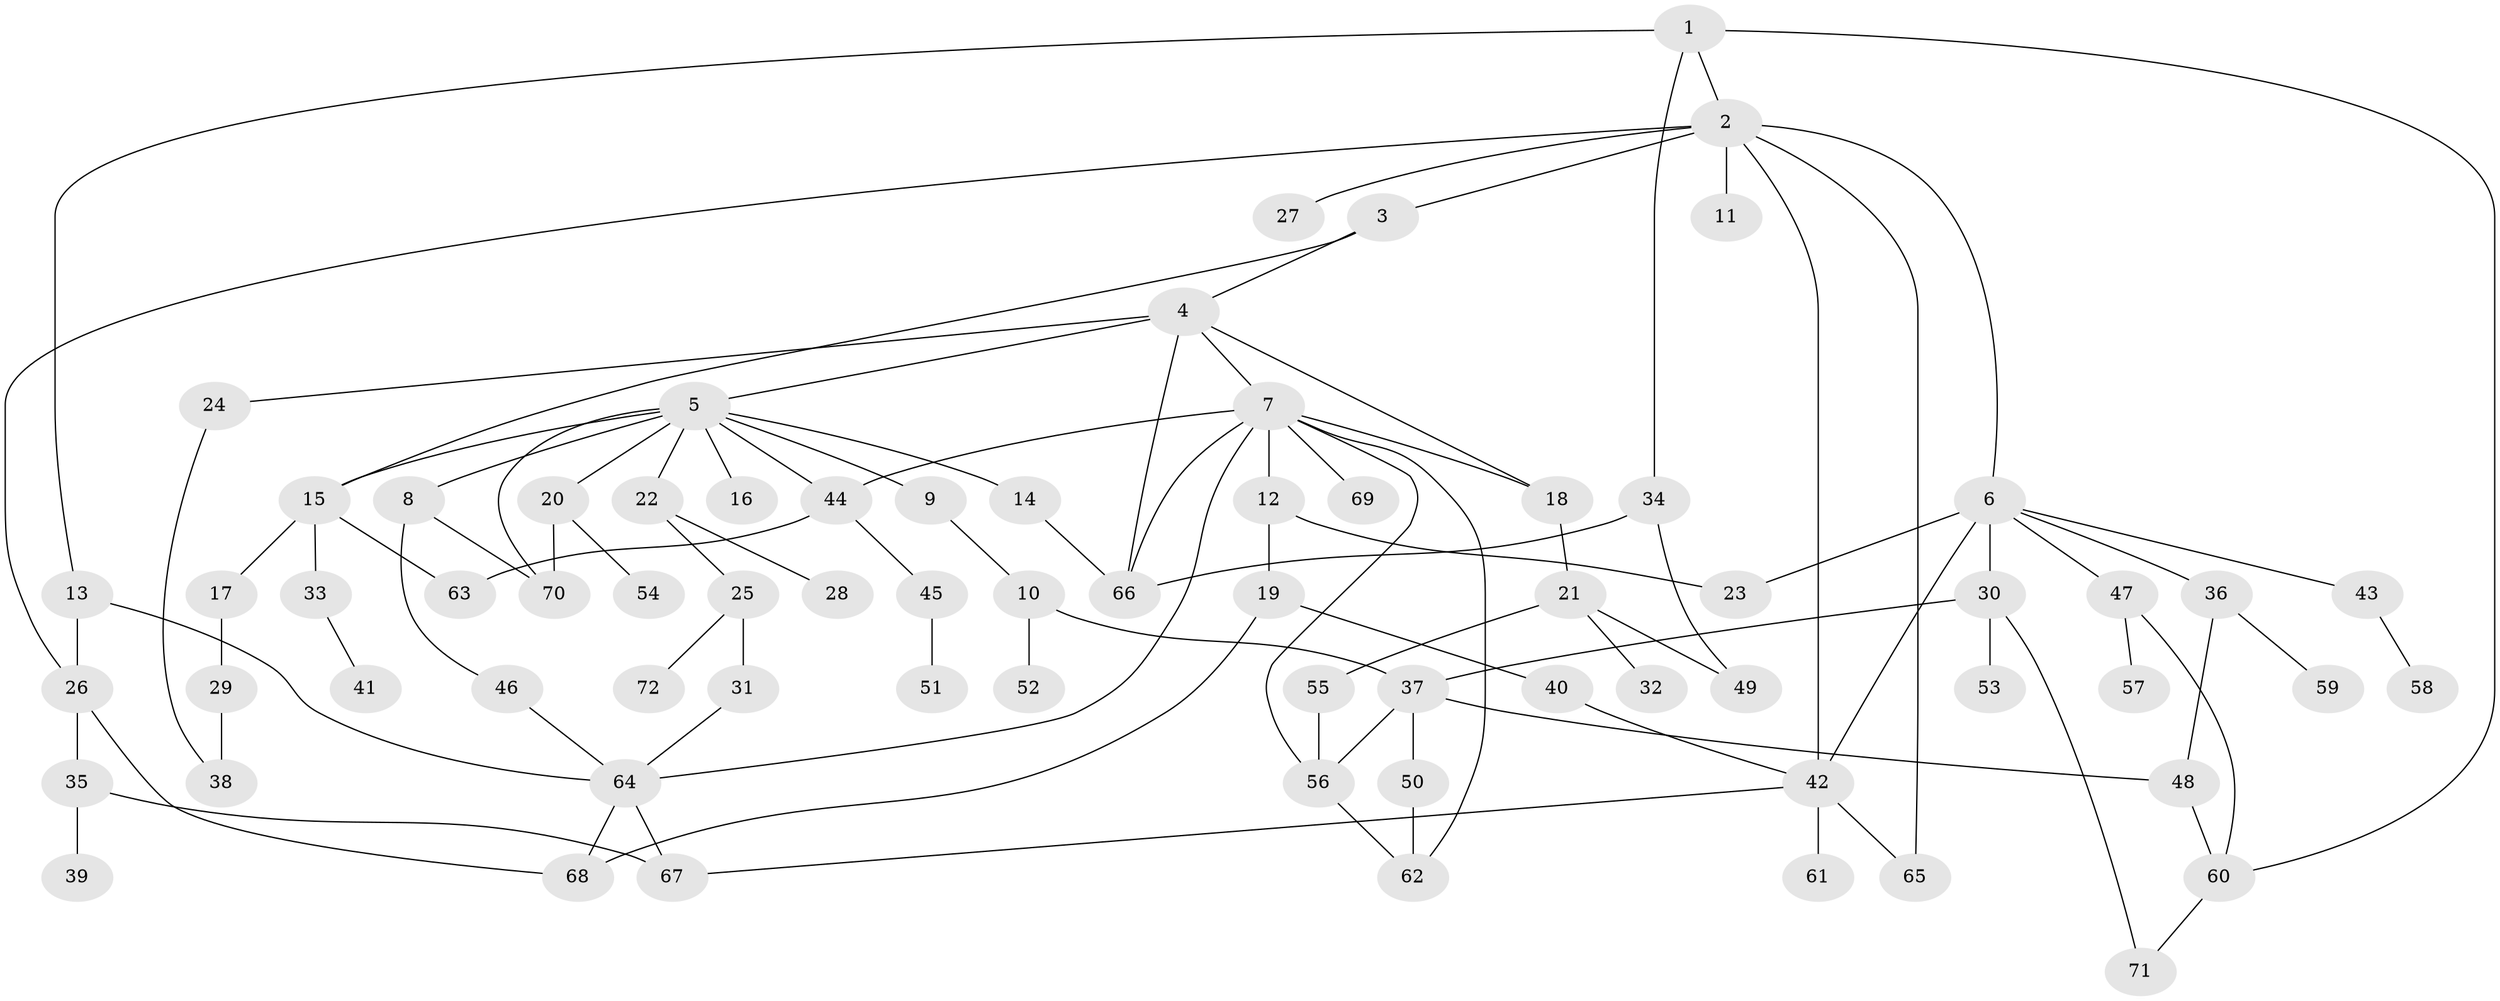 // Generated by graph-tools (version 1.1) at 2025/49/03/09/25 03:49:23]
// undirected, 72 vertices, 103 edges
graph export_dot {
graph [start="1"]
  node [color=gray90,style=filled];
  1;
  2;
  3;
  4;
  5;
  6;
  7;
  8;
  9;
  10;
  11;
  12;
  13;
  14;
  15;
  16;
  17;
  18;
  19;
  20;
  21;
  22;
  23;
  24;
  25;
  26;
  27;
  28;
  29;
  30;
  31;
  32;
  33;
  34;
  35;
  36;
  37;
  38;
  39;
  40;
  41;
  42;
  43;
  44;
  45;
  46;
  47;
  48;
  49;
  50;
  51;
  52;
  53;
  54;
  55;
  56;
  57;
  58;
  59;
  60;
  61;
  62;
  63;
  64;
  65;
  66;
  67;
  68;
  69;
  70;
  71;
  72;
  1 -- 2;
  1 -- 13;
  1 -- 34;
  1 -- 60;
  2 -- 3;
  2 -- 6;
  2 -- 11;
  2 -- 26;
  2 -- 27;
  2 -- 42;
  2 -- 65;
  3 -- 4;
  3 -- 15;
  4 -- 5;
  4 -- 7;
  4 -- 18;
  4 -- 24;
  4 -- 66;
  5 -- 8;
  5 -- 9;
  5 -- 14;
  5 -- 16;
  5 -- 20;
  5 -- 22;
  5 -- 44;
  5 -- 15;
  5 -- 70;
  6 -- 23;
  6 -- 30;
  6 -- 36;
  6 -- 43;
  6 -- 47;
  6 -- 42;
  7 -- 12;
  7 -- 64;
  7 -- 66;
  7 -- 69;
  7 -- 18;
  7 -- 62;
  7 -- 56;
  7 -- 44;
  8 -- 46;
  8 -- 70;
  9 -- 10;
  10 -- 37;
  10 -- 52;
  12 -- 19;
  12 -- 23;
  13 -- 64;
  13 -- 26;
  14 -- 66;
  15 -- 17;
  15 -- 33;
  15 -- 63;
  17 -- 29;
  18 -- 21;
  19 -- 40;
  19 -- 68;
  20 -- 54;
  20 -- 70;
  21 -- 32;
  21 -- 55;
  21 -- 49;
  22 -- 25;
  22 -- 28;
  24 -- 38;
  25 -- 31;
  25 -- 72;
  26 -- 35;
  26 -- 68;
  29 -- 38;
  30 -- 53;
  30 -- 37;
  30 -- 71;
  31 -- 64;
  33 -- 41;
  34 -- 49;
  34 -- 66;
  35 -- 39;
  35 -- 67;
  36 -- 59;
  36 -- 48;
  37 -- 48;
  37 -- 50;
  37 -- 56;
  40 -- 42;
  42 -- 61;
  42 -- 65;
  42 -- 67;
  43 -- 58;
  44 -- 45;
  44 -- 63;
  45 -- 51;
  46 -- 64;
  47 -- 57;
  47 -- 60;
  48 -- 60;
  50 -- 62;
  55 -- 56;
  56 -- 62;
  60 -- 71;
  64 -- 68;
  64 -- 67;
}
